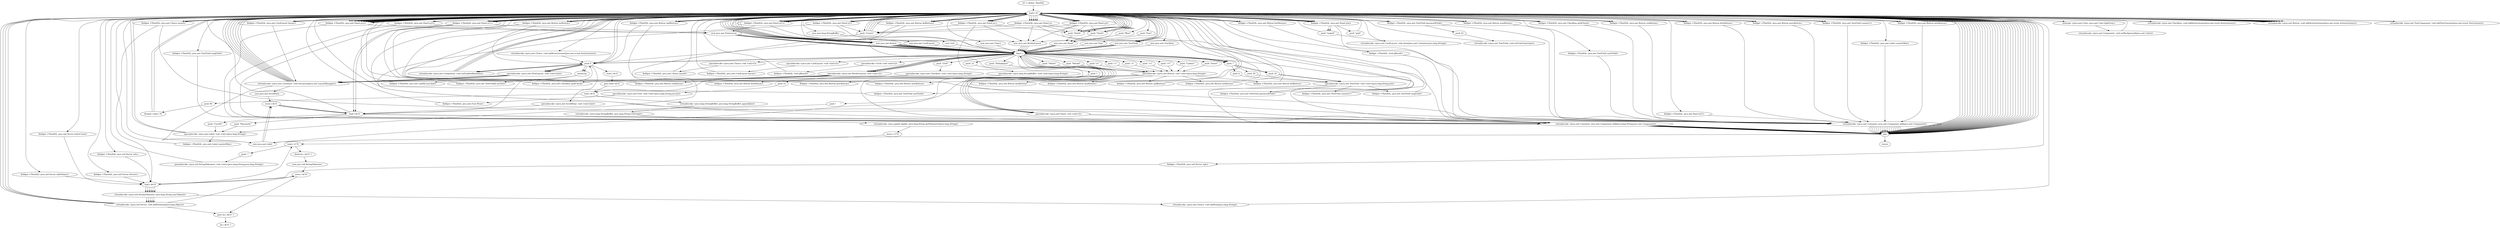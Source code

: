digraph "" {
    "r0 := @this: ThinSQL"
    "load.r r0"
    "r0 := @this: ThinSQL"->"load.r r0";
    "new java.awt.Font"
    "load.r r0"->"new java.awt.Font";
    "dup1.r"
    "new java.awt.Font"->"dup1.r";
    "push \"DialogInput\""
    "dup1.r"->"push \"DialogInput\"";
    "push 1"
    "push \"DialogInput\""->"push 1";
    "push 14"
    "push 1"->"push 14";
    "specialinvoke <java.awt.Font: void <init>(java.lang.String,int,int)>"
    "push 14"->"specialinvoke <java.awt.Font: void <init>(java.lang.String,int,int)>";
    "fieldput <ThinSQL: java.awt.Font fFont>"
    "specialinvoke <java.awt.Font: void <init>(java.lang.String,int,int)>"->"fieldput <ThinSQL: java.awt.Font fFont>";
    "fieldput <ThinSQL: java.awt.Font fFont>"->"load.r r0";
    "push 0"
    "load.r r0"->"push 0";
    "newarray"
    "push 0"->"newarray";
    "fieldput <ThinSQL: java.awt.Label[] myLabel>"
    "newarray"->"fieldput <ThinSQL: java.awt.Label[] myLabel>";
    "fieldput <ThinSQL: java.awt.Label[] myLabel>"->"load.r r0";
    "load.r r0"->"push 0";
    "push 0"->"newarray";
    "fieldput <ThinSQL: java.awt.TextField[] myText>"
    "newarray"->"fieldput <ThinSQL: java.awt.TextField[] myText>";
    "fieldput <ThinSQL: java.awt.TextField[] myText>"->"load.r r0";
    "new java.awt.Choice"
    "load.r r0"->"new java.awt.Choice";
    "new java.awt.Choice"->"dup1.r";
    "specialinvoke <java.awt.Choice: void <init>()>"
    "dup1.r"->"specialinvoke <java.awt.Choice: void <init>()>";
    "fieldput <ThinSQL: java.awt.Choice ausw0>"
    "specialinvoke <java.awt.Choice: void <init>()>"->"fieldput <ThinSQL: java.awt.Choice ausw0>";
    "fieldput <ThinSQL: java.awt.Choice ausw0>"->"load.r r0";
    "fieldget <ThinSQL: java.awt.Choice ausw0>"
    "load.r r0"->"fieldget <ThinSQL: java.awt.Choice ausw0>";
    "fieldget <ThinSQL: java.awt.Choice ausw0>"->"load.r r0";
    "virtualinvoke <java.awt.Choice: void addItemListener(java.awt.event.ItemListener)>"
    "load.r r0"->"virtualinvoke <java.awt.Choice: void addItemListener(java.awt.event.ItemListener)>";
    "virtualinvoke <java.awt.Choice: void addItemListener(java.awt.event.ItemListener)>"->"push 0";
    "store.i $r31"
    "push 0"->"store.i $r31";
    "goto load.i $r31"
    "store.i $r31"->"goto load.i $r31";
    "load.i $r31"
    "goto load.i $r31"->"load.i $r31";
    "push 99"
    "load.i $r31"->"push 99";
    "ifcmplt.i load.r r0"
    "push 99"->"ifcmplt.i load.r r0";
    "ifcmplt.i load.r r0"->"load.r r0";
    "staticget <java.awt.Color: java.awt.Color lightGray>"
    "load.r r0"->"staticget <java.awt.Color: java.awt.Color lightGray>";
    "virtualinvoke <java.awt.Component: void setBackground(java.awt.Color)>"
    "staticget <java.awt.Color: java.awt.Color lightGray>"->"virtualinvoke <java.awt.Component: void setBackground(java.awt.Color)>";
    "virtualinvoke <java.awt.Component: void setBackground(java.awt.Color)>"->"load.r r0";
    "new java.awt.BorderLayout"
    "load.r r0"->"new java.awt.BorderLayout";
    "new java.awt.BorderLayout"->"dup1.r";
    "specialinvoke <java.awt.BorderLayout: void <init>()>"
    "dup1.r"->"specialinvoke <java.awt.BorderLayout: void <init>()>";
    "virtualinvoke <java.awt.Container: void setLayout(java.awt.LayoutManager)>"
    "specialinvoke <java.awt.BorderLayout: void <init>()>"->"virtualinvoke <java.awt.Container: void setLayout(java.awt.LayoutManager)>";
    "virtualinvoke <java.awt.Container: void setLayout(java.awt.LayoutManager)>"->"load.r r0";
    "fieldget <ThinSQL: java.awt.Panel p>"
    "load.r r0"->"fieldget <ThinSQL: java.awt.Panel p>";
    "fieldget <ThinSQL: java.awt.Panel p>"->"new java.awt.BorderLayout";
    "new java.awt.BorderLayout"->"dup1.r";
    "dup1.r"->"specialinvoke <java.awt.BorderLayout: void <init>()>";
    "specialinvoke <java.awt.BorderLayout: void <init>()>"->"virtualinvoke <java.awt.Container: void setLayout(java.awt.LayoutManager)>";
    "virtualinvoke <java.awt.Container: void setLayout(java.awt.LayoutManager)>"->"load.r r0";
    "fieldget <ThinSQL: java.awt.Panel p1>"
    "load.r r0"->"fieldget <ThinSQL: java.awt.Panel p1>";
    "fieldget <ThinSQL: java.awt.Panel p1>"->"new java.awt.BorderLayout";
    "new java.awt.BorderLayout"->"dup1.r";
    "dup1.r"->"specialinvoke <java.awt.BorderLayout: void <init>()>";
    "specialinvoke <java.awt.BorderLayout: void <init>()>"->"virtualinvoke <java.awt.Container: void setLayout(java.awt.LayoutManager)>";
    "virtualinvoke <java.awt.Container: void setLayout(java.awt.LayoutManager)>"->"load.r r0";
    "fieldget <ThinSQL: java.awt.Panel p11>"
    "load.r r0"->"fieldget <ThinSQL: java.awt.Panel p11>";
    "new java.awt.FlowLayout"
    "fieldget <ThinSQL: java.awt.Panel p11>"->"new java.awt.FlowLayout";
    "new java.awt.FlowLayout"->"dup1.r";
    "dup1.r"->"push 0";
    "specialinvoke <java.awt.FlowLayout: void <init>(int)>"
    "push 0"->"specialinvoke <java.awt.FlowLayout: void <init>(int)>";
    "specialinvoke <java.awt.FlowLayout: void <init>(int)>"->"virtualinvoke <java.awt.Container: void setLayout(java.awt.LayoutManager)>";
    "new java.awt.Label"
    "virtualinvoke <java.awt.Container: void setLayout(java.awt.LayoutManager)>"->"new java.awt.Label";
    "store.r $r31"
    "new java.awt.Label"->"store.r $r31";
    "load.r $r31"
    "store.r $r31"->"load.r $r31";
    "push \"UserID:\""
    "load.r $r31"->"push \"UserID:\"";
    "specialinvoke <java.awt.Label: void <init>(java.lang.String)>"
    "push \"UserID:\""->"specialinvoke <java.awt.Label: void <init>(java.lang.String)>";
    "specialinvoke <java.awt.Label: void <init>(java.lang.String)>"->"load.r r0";
    "load.r r0"->"fieldget <ThinSQL: java.awt.Panel p11>";
    "fieldget <ThinSQL: java.awt.Panel p11>"->"load.r $r31";
    "virtualinvoke <java.awt.Container: java.awt.Component add(java.awt.Component)>"
    "load.r $r31"->"virtualinvoke <java.awt.Container: java.awt.Component add(java.awt.Component)>";
    "pop"
    "virtualinvoke <java.awt.Container: java.awt.Component add(java.awt.Component)>"->"pop";
    "pop"->"load.r r0";
    "new java.awt.TextField"
    "load.r r0"->"new java.awt.TextField";
    "new java.awt.TextField"->"dup1.r";
    "push \"\""
    "dup1.r"->"push \"\"";
    "push 10"
    "push \"\""->"push 10";
    "specialinvoke <java.awt.TextField: void <init>(java.lang.String,int)>"
    "push 10"->"specialinvoke <java.awt.TextField: void <init>(java.lang.String,int)>";
    "fieldput <ThinSQL: java.awt.TextField userField>"
    "specialinvoke <java.awt.TextField: void <init>(java.lang.String,int)>"->"fieldput <ThinSQL: java.awt.TextField userField>";
    "fieldput <ThinSQL: java.awt.TextField userField>"->"load.r r0";
    "load.r r0"->"fieldget <ThinSQL: java.awt.Panel p11>";
    "fieldget <ThinSQL: java.awt.Panel p11>"->"load.r r0";
    "fieldget <ThinSQL: java.awt.TextField userField>"
    "load.r r0"->"fieldget <ThinSQL: java.awt.TextField userField>";
    "fieldget <ThinSQL: java.awt.TextField userField>"->"virtualinvoke <java.awt.Container: java.awt.Component add(java.awt.Component)>";
    "virtualinvoke <java.awt.Container: java.awt.Component add(java.awt.Component)>"->"pop";
    "pop"->"new java.awt.Label";
    "new java.awt.Label"->"store.r $r31";
    "store.r $r31"->"load.r $r31";
    "push \"Password:\""
    "load.r $r31"->"push \"Password:\"";
    "push \"Password:\""->"specialinvoke <java.awt.Label: void <init>(java.lang.String)>";
    "specialinvoke <java.awt.Label: void <init>(java.lang.String)>"->"load.r r0";
    "load.r r0"->"fieldget <ThinSQL: java.awt.Panel p11>";
    "fieldget <ThinSQL: java.awt.Panel p11>"->"load.r $r31";
    "load.r $r31"->"virtualinvoke <java.awt.Container: java.awt.Component add(java.awt.Component)>";
    "virtualinvoke <java.awt.Container: java.awt.Component add(java.awt.Component)>"->"pop";
    "pop"->"load.r r0";
    "load.r r0"->"new java.awt.TextField";
    "new java.awt.TextField"->"dup1.r";
    "dup1.r"->"push \"\"";
    "push \"\""->"push 10";
    "push 10"->"specialinvoke <java.awt.TextField: void <init>(java.lang.String,int)>";
    "fieldput <ThinSQL: java.awt.TextField passwordField>"
    "specialinvoke <java.awt.TextField: void <init>(java.lang.String,int)>"->"fieldput <ThinSQL: java.awt.TextField passwordField>";
    "fieldput <ThinSQL: java.awt.TextField passwordField>"->"load.r r0";
    "fieldget <ThinSQL: java.awt.TextField passwordField>"
    "load.r r0"->"fieldget <ThinSQL: java.awt.TextField passwordField>";
    "push 42"
    "fieldget <ThinSQL: java.awt.TextField passwordField>"->"push 42";
    "virtualinvoke <java.awt.TextField: void setEchoChar(char)>"
    "push 42"->"virtualinvoke <java.awt.TextField: void setEchoChar(char)>";
    "virtualinvoke <java.awt.TextField: void setEchoChar(char)>"->"load.r r0";
    "load.r r0"->"fieldget <ThinSQL: java.awt.Panel p11>";
    "fieldget <ThinSQL: java.awt.Panel p11>"->"load.r r0";
    "load.r r0"->"fieldget <ThinSQL: java.awt.TextField passwordField>";
    "fieldget <ThinSQL: java.awt.TextField passwordField>"->"virtualinvoke <java.awt.Container: java.awt.Component add(java.awt.Component)>";
    "virtualinvoke <java.awt.Container: java.awt.Component add(java.awt.Component)>"->"pop";
    "pop"->"load.r r0";
    "load.r r0"->"fieldget <ThinSQL: java.awt.Panel p1>";
    "push \"North\""
    "fieldget <ThinSQL: java.awt.Panel p1>"->"push \"North\"";
    "push \"North\""->"load.r r0";
    "load.r r0"->"fieldget <ThinSQL: java.awt.Panel p11>";
    "virtualinvoke <java.awt.Container: java.awt.Component add(java.lang.String,java.awt.Component)>"
    "fieldget <ThinSQL: java.awt.Panel p11>"->"virtualinvoke <java.awt.Container: java.awt.Component add(java.lang.String,java.awt.Component)>";
    "virtualinvoke <java.awt.Container: java.awt.Component add(java.lang.String,java.awt.Component)>"->"pop";
    "pop"->"load.r r0";
    "fieldget <ThinSQL: java.awt.Panel p12>"
    "load.r r0"->"fieldget <ThinSQL: java.awt.Panel p12>";
    "fieldget <ThinSQL: java.awt.Panel p12>"->"new java.awt.FlowLayout";
    "new java.awt.FlowLayout"->"dup1.r";
    "dup1.r"->"push 0";
    "push 0"->"specialinvoke <java.awt.FlowLayout: void <init>(int)>";
    "specialinvoke <java.awt.FlowLayout: void <init>(int)>"->"virtualinvoke <java.awt.Container: void setLayout(java.awt.LayoutManager)>";
    "virtualinvoke <java.awt.Container: void setLayout(java.awt.LayoutManager)>"->"load.r r0";
    "new java.awt.Checkbox"
    "load.r r0"->"new java.awt.Checkbox";
    "new java.awt.Checkbox"->"dup1.r";
    "push \"Grid\""
    "dup1.r"->"push \"Grid\"";
    "specialinvoke <java.awt.Checkbox: void <init>(java.lang.String)>"
    "push \"Grid\""->"specialinvoke <java.awt.Checkbox: void <init>(java.lang.String)>";
    "fieldput <ThinSQL: java.awt.Checkbox gridCheck>"
    "specialinvoke <java.awt.Checkbox: void <init>(java.lang.String)>"->"fieldput <ThinSQL: java.awt.Checkbox gridCheck>";
    "fieldput <ThinSQL: java.awt.Checkbox gridCheck>"->"load.r r0";
    "load.r r0"->"fieldget <ThinSQL: java.awt.Panel p12>";
    "fieldget <ThinSQL: java.awt.Panel p12>"->"load.r r0";
    "fieldget <ThinSQL: java.awt.Checkbox gridCheck>"
    "load.r r0"->"fieldget <ThinSQL: java.awt.Checkbox gridCheck>";
    "fieldget <ThinSQL: java.awt.Checkbox gridCheck>"->"virtualinvoke <java.awt.Container: java.awt.Component add(java.awt.Component)>";
    "virtualinvoke <java.awt.Container: java.awt.Component add(java.awt.Component)>"->"pop";
    "pop"->"load.r r0";
    "load.r r0"->"fieldget <ThinSQL: java.awt.Checkbox gridCheck>";
    "fieldget <ThinSQL: java.awt.Checkbox gridCheck>"->"load.r r0";
    "virtualinvoke <java.awt.Checkbox: void addItemListener(java.awt.event.ItemListener)>"
    "load.r r0"->"virtualinvoke <java.awt.Checkbox: void addItemListener(java.awt.event.ItemListener)>";
    "virtualinvoke <java.awt.Checkbox: void addItemListener(java.awt.event.ItemListener)>"->"load.r r0";
    "load.r r0"->"fieldget <ThinSQL: java.awt.Panel p12>";
    "fieldget <ThinSQL: java.awt.Panel p12>"->"load.r r0";
    "load.r r0"->"fieldget <ThinSQL: java.awt.Choice ausw0>";
    "fieldget <ThinSQL: java.awt.Choice ausw0>"->"virtualinvoke <java.awt.Container: java.awt.Component add(java.awt.Component)>";
    "virtualinvoke <java.awt.Container: java.awt.Component add(java.awt.Component)>"->"pop";
    "pop"->"load.r r0";
    "new java.awt.Button"
    "load.r r0"->"new java.awt.Button";
    "new java.awt.Button"->"dup1.r";
    "push \"Reload\""
    "dup1.r"->"push \"Reload\"";
    "specialinvoke <java.awt.Button: void <init>(java.lang.String)>"
    "push \"Reload\""->"specialinvoke <java.awt.Button: void <init>(java.lang.String)>";
    "fieldput <ThinSQL: java.awt.Button runButton>"
    "specialinvoke <java.awt.Button: void <init>(java.lang.String)>"->"fieldput <ThinSQL: java.awt.Button runButton>";
    "fieldput <ThinSQL: java.awt.Button runButton>"->"load.r r0";
    "fieldget <ThinSQL: java.awt.Button runButton>"
    "load.r r0"->"fieldget <ThinSQL: java.awt.Button runButton>";
    "fieldget <ThinSQL: java.awt.Button runButton>"->"load.r r0";
    "virtualinvoke <java.awt.Button: void addActionListener(java.awt.event.ActionListener)>"
    "load.r r0"->"virtualinvoke <java.awt.Button: void addActionListener(java.awt.event.ActionListener)>";
    "virtualinvoke <java.awt.Button: void addActionListener(java.awt.event.ActionListener)>"->"load.r r0";
    "load.r r0"->"fieldget <ThinSQL: java.awt.Panel p12>";
    "fieldget <ThinSQL: java.awt.Panel p12>"->"load.r r0";
    "load.r r0"->"fieldget <ThinSQL: java.awt.Button runButton>";
    "fieldget <ThinSQL: java.awt.Button runButton>"->"virtualinvoke <java.awt.Container: java.awt.Component add(java.awt.Component)>";
    "virtualinvoke <java.awt.Container: java.awt.Component add(java.awt.Component)>"->"pop";
    "pop"->"load.r r0";
    "load.r r0"->"fieldget <ThinSQL: java.awt.Panel p1>";
    "push \"Center\""
    "fieldget <ThinSQL: java.awt.Panel p1>"->"push \"Center\"";
    "push \"Center\""->"load.r r0";
    "load.r r0"->"fieldget <ThinSQL: java.awt.Panel p12>";
    "fieldget <ThinSQL: java.awt.Panel p12>"->"virtualinvoke <java.awt.Container: java.awt.Component add(java.lang.String,java.awt.Component)>";
    "virtualinvoke <java.awt.Container: java.awt.Component add(java.lang.String,java.awt.Component)>"->"pop";
    "pop"->"load.r r0";
    "fieldget <ThinSQL: java.awt.Panel p2>"
    "load.r r0"->"fieldget <ThinSQL: java.awt.Panel p2>";
    "fieldget <ThinSQL: java.awt.Panel p2>"->"new java.awt.BorderLayout";
    "new java.awt.BorderLayout"->"dup1.r";
    "dup1.r"->"specialinvoke <java.awt.BorderLayout: void <init>()>";
    "specialinvoke <java.awt.BorderLayout: void <init>()>"->"virtualinvoke <java.awt.Container: void setLayout(java.awt.LayoutManager)>";
    "new java.awt.ScrollPane"
    "virtualinvoke <java.awt.Container: void setLayout(java.awt.LayoutManager)>"->"new java.awt.ScrollPane";
    "new java.awt.ScrollPane"->"store.r $r31";
    "store.r $r31"->"load.r $r31";
    "load.r $r31"->"push 0";
    "specialinvoke <java.awt.ScrollPane: void <init>(int)>"
    "push 0"->"specialinvoke <java.awt.ScrollPane: void <init>(int)>";
    "specialinvoke <java.awt.ScrollPane: void <init>(int)>"->"load.r $r31";
    "load.r $r31"->"load.r r0";
    "fieldget <ThinSQL: java.awt.Panel p21>"
    "load.r r0"->"fieldget <ThinSQL: java.awt.Panel p21>";
    "fieldget <ThinSQL: java.awt.Panel p21>"->"virtualinvoke <java.awt.Container: java.awt.Component add(java.awt.Component)>";
    "virtualinvoke <java.awt.Container: java.awt.Component add(java.awt.Component)>"->"pop";
    "pop"->"load.r r0";
    "fieldget <ThinSQL: java.awt.Panel p22>"
    "load.r r0"->"fieldget <ThinSQL: java.awt.Panel p22>";
    "fieldget <ThinSQL: java.awt.Panel p22>"->"new java.awt.FlowLayout";
    "new java.awt.FlowLayout"->"dup1.r";
    "dup1.r"->"push 0";
    "push 0"->"specialinvoke <java.awt.FlowLayout: void <init>(int)>";
    "specialinvoke <java.awt.FlowLayout: void <init>(int)>"->"virtualinvoke <java.awt.Container: void setLayout(java.awt.LayoutManager)>";
    "virtualinvoke <java.awt.Container: void setLayout(java.awt.LayoutManager)>"->"load.r r0";
    "load.r r0"->"new java.awt.Button";
    "new java.awt.Button"->"dup1.r";
    "push \"|<\""
    "dup1.r"->"push \"|<\"";
    "push \"|<\""->"specialinvoke <java.awt.Button: void <init>(java.lang.String)>";
    "fieldput <ThinSQL: java.awt.Button firstButton>"
    "specialinvoke <java.awt.Button: void <init>(java.lang.String)>"->"fieldput <ThinSQL: java.awt.Button firstButton>";
    "fieldput <ThinSQL: java.awt.Button firstButton>"->"load.r r0";
    "fieldget <ThinSQL: java.awt.Button firstButton>"
    "load.r r0"->"fieldget <ThinSQL: java.awt.Button firstButton>";
    "fieldget <ThinSQL: java.awt.Button firstButton>"->"load.r r0";
    "load.r r0"->"virtualinvoke <java.awt.Button: void addActionListener(java.awt.event.ActionListener)>";
    "virtualinvoke <java.awt.Button: void addActionListener(java.awt.event.ActionListener)>"->"load.r r0";
    "load.r r0"->"fieldget <ThinSQL: java.awt.Panel p22>";
    "fieldget <ThinSQL: java.awt.Panel p22>"->"load.r r0";
    "load.r r0"->"fieldget <ThinSQL: java.awt.Button firstButton>";
    "fieldget <ThinSQL: java.awt.Button firstButton>"->"virtualinvoke <java.awt.Container: java.awt.Component add(java.awt.Component)>";
    "virtualinvoke <java.awt.Container: java.awt.Component add(java.awt.Component)>"->"pop";
    "pop"->"load.r r0";
    "load.r r0"->"new java.awt.Button";
    "new java.awt.Button"->"dup1.r";
    "push \"<\""
    "dup1.r"->"push \"<\"";
    "push \"<\""->"specialinvoke <java.awt.Button: void <init>(java.lang.String)>";
    "fieldput <ThinSQL: java.awt.Button prevButton>"
    "specialinvoke <java.awt.Button: void <init>(java.lang.String)>"->"fieldput <ThinSQL: java.awt.Button prevButton>";
    "fieldput <ThinSQL: java.awt.Button prevButton>"->"load.r r0";
    "fieldget <ThinSQL: java.awt.Button prevButton>"
    "load.r r0"->"fieldget <ThinSQL: java.awt.Button prevButton>";
    "fieldget <ThinSQL: java.awt.Button prevButton>"->"load.r r0";
    "load.r r0"->"virtualinvoke <java.awt.Button: void addActionListener(java.awt.event.ActionListener)>";
    "virtualinvoke <java.awt.Button: void addActionListener(java.awt.event.ActionListener)>"->"load.r r0";
    "load.r r0"->"fieldget <ThinSQL: java.awt.Panel p22>";
    "fieldget <ThinSQL: java.awt.Panel p22>"->"load.r r0";
    "load.r r0"->"fieldget <ThinSQL: java.awt.Button prevButton>";
    "fieldget <ThinSQL: java.awt.Button prevButton>"->"virtualinvoke <java.awt.Container: java.awt.Component add(java.awt.Component)>";
    "virtualinvoke <java.awt.Container: java.awt.Component add(java.awt.Component)>"->"pop";
    "pop"->"load.r r0";
    "load.r r0"->"new java.awt.TextField";
    "new java.awt.TextField"->"dup1.r";
    "dup1.r"->"push \"\"";
    "push 4"
    "push \"\""->"push 4";
    "push 4"->"specialinvoke <java.awt.TextField: void <init>(java.lang.String,int)>";
    "fieldput <ThinSQL: java.awt.TextField counter1>"
    "specialinvoke <java.awt.TextField: void <init>(java.lang.String,int)>"->"fieldput <ThinSQL: java.awt.TextField counter1>";
    "fieldput <ThinSQL: java.awt.TextField counter1>"->"load.r r0";
    "fieldget <ThinSQL: java.awt.TextField counter1>"
    "load.r r0"->"fieldget <ThinSQL: java.awt.TextField counter1>";
    "fieldget <ThinSQL: java.awt.TextField counter1>"->"load.r r0";
    "virtualinvoke <java.awt.TextComponent: void addTextListener(java.awt.event.TextListener)>"
    "load.r r0"->"virtualinvoke <java.awt.TextComponent: void addTextListener(java.awt.event.TextListener)>";
    "virtualinvoke <java.awt.TextComponent: void addTextListener(java.awt.event.TextListener)>"->"load.r r0";
    "load.r r0"->"fieldget <ThinSQL: java.awt.Panel p22>";
    "fieldget <ThinSQL: java.awt.Panel p22>"->"load.r r0";
    "load.r r0"->"fieldget <ThinSQL: java.awt.TextField counter1>";
    "fieldget <ThinSQL: java.awt.TextField counter1>"->"virtualinvoke <java.awt.Container: java.awt.Component add(java.awt.Component)>";
    "virtualinvoke <java.awt.Container: java.awt.Component add(java.awt.Component)>"->"pop";
    "pop"->"load.r r0";
    "load.r r0"->"new java.awt.Label";
    "new java.awt.Label"->"dup1.r";
    "push \"       \""
    "dup1.r"->"push \"       \"";
    "push \"       \""->"specialinvoke <java.awt.Label: void <init>(java.lang.String)>";
    "fieldput <ThinSQL: java.awt.Label counterMax>"
    "specialinvoke <java.awt.Label: void <init>(java.lang.String)>"->"fieldput <ThinSQL: java.awt.Label counterMax>";
    "fieldput <ThinSQL: java.awt.Label counterMax>"->"load.r r0";
    "load.r r0"->"fieldget <ThinSQL: java.awt.Panel p22>";
    "fieldget <ThinSQL: java.awt.Panel p22>"->"load.r r0";
    "fieldget <ThinSQL: java.awt.Label counterMax>"
    "load.r r0"->"fieldget <ThinSQL: java.awt.Label counterMax>";
    "fieldget <ThinSQL: java.awt.Label counterMax>"->"virtualinvoke <java.awt.Container: java.awt.Component add(java.awt.Component)>";
    "virtualinvoke <java.awt.Container: java.awt.Component add(java.awt.Component)>"->"pop";
    "pop"->"load.r r0";
    "load.r r0"->"new java.awt.Button";
    "new java.awt.Button"->"dup1.r";
    "push \">\""
    "dup1.r"->"push \">\"";
    "push \">\""->"specialinvoke <java.awt.Button: void <init>(java.lang.String)>";
    "fieldput <ThinSQL: java.awt.Button nextButton>"
    "specialinvoke <java.awt.Button: void <init>(java.lang.String)>"->"fieldput <ThinSQL: java.awt.Button nextButton>";
    "fieldput <ThinSQL: java.awt.Button nextButton>"->"load.r r0";
    "fieldget <ThinSQL: java.awt.Button nextButton>"
    "load.r r0"->"fieldget <ThinSQL: java.awt.Button nextButton>";
    "fieldget <ThinSQL: java.awt.Button nextButton>"->"load.r r0";
    "load.r r0"->"virtualinvoke <java.awt.Button: void addActionListener(java.awt.event.ActionListener)>";
    "virtualinvoke <java.awt.Button: void addActionListener(java.awt.event.ActionListener)>"->"load.r r0";
    "load.r r0"->"fieldget <ThinSQL: java.awt.Panel p22>";
    "fieldget <ThinSQL: java.awt.Panel p22>"->"load.r r0";
    "load.r r0"->"fieldget <ThinSQL: java.awt.Button nextButton>";
    "fieldget <ThinSQL: java.awt.Button nextButton>"->"virtualinvoke <java.awt.Container: java.awt.Component add(java.awt.Component)>";
    "virtualinvoke <java.awt.Container: java.awt.Component add(java.awt.Component)>"->"pop";
    "pop"->"load.r r0";
    "load.r r0"->"new java.awt.Button";
    "new java.awt.Button"->"dup1.r";
    "push \">|\""
    "dup1.r"->"push \">|\"";
    "push \">|\""->"specialinvoke <java.awt.Button: void <init>(java.lang.String)>";
    "fieldput <ThinSQL: java.awt.Button lastButton>"
    "specialinvoke <java.awt.Button: void <init>(java.lang.String)>"->"fieldput <ThinSQL: java.awt.Button lastButton>";
    "fieldput <ThinSQL: java.awt.Button lastButton>"->"load.r r0";
    "fieldget <ThinSQL: java.awt.Button lastButton>"
    "load.r r0"->"fieldget <ThinSQL: java.awt.Button lastButton>";
    "fieldget <ThinSQL: java.awt.Button lastButton>"->"load.r r0";
    "load.r r0"->"virtualinvoke <java.awt.Button: void addActionListener(java.awt.event.ActionListener)>";
    "virtualinvoke <java.awt.Button: void addActionListener(java.awt.event.ActionListener)>"->"load.r r0";
    "load.r r0"->"fieldget <ThinSQL: java.awt.Panel p22>";
    "fieldget <ThinSQL: java.awt.Panel p22>"->"load.r r0";
    "load.r r0"->"fieldget <ThinSQL: java.awt.Button lastButton>";
    "fieldget <ThinSQL: java.awt.Button lastButton>"->"virtualinvoke <java.awt.Container: java.awt.Component add(java.awt.Component)>";
    "virtualinvoke <java.awt.Container: java.awt.Component add(java.awt.Component)>"->"pop";
    "pop"->"load.r r0";
    "load.r r0"->"new java.awt.Button";
    "new java.awt.Button"->"dup1.r";
    "push \">*\""
    "dup1.r"->"push \">*\"";
    "push \">*\""->"specialinvoke <java.awt.Button: void <init>(java.lang.String)>";
    "fieldput <ThinSQL: java.awt.Button newButton>"
    "specialinvoke <java.awt.Button: void <init>(java.lang.String)>"->"fieldput <ThinSQL: java.awt.Button newButton>";
    "fieldput <ThinSQL: java.awt.Button newButton>"->"load.r r0";
    "fieldget <ThinSQL: java.awt.Button newButton>"
    "load.r r0"->"fieldget <ThinSQL: java.awt.Button newButton>";
    "fieldget <ThinSQL: java.awt.Button newButton>"->"load.r r0";
    "load.r r0"->"virtualinvoke <java.awt.Button: void addActionListener(java.awt.event.ActionListener)>";
    "virtualinvoke <java.awt.Button: void addActionListener(java.awt.event.ActionListener)>"->"load.r r0";
    "load.r r0"->"fieldget <ThinSQL: java.awt.Panel p22>";
    "fieldget <ThinSQL: java.awt.Panel p22>"->"load.r r0";
    "load.r r0"->"fieldget <ThinSQL: java.awt.Button newButton>";
    "fieldget <ThinSQL: java.awt.Button newButton>"->"virtualinvoke <java.awt.Container: java.awt.Component add(java.awt.Component)>";
    "virtualinvoke <java.awt.Container: java.awt.Component add(java.awt.Component)>"->"pop";
    "pop"->"load.r r0";
    "load.r r0"->"new java.awt.Button";
    "new java.awt.Button"->"dup1.r";
    "push \"Update\""
    "dup1.r"->"push \"Update\"";
    "push \"Update\""->"specialinvoke <java.awt.Button: void <init>(java.lang.String)>";
    "fieldput <ThinSQL: java.awt.Button updButton>"
    "specialinvoke <java.awt.Button: void <init>(java.lang.String)>"->"fieldput <ThinSQL: java.awt.Button updButton>";
    "fieldput <ThinSQL: java.awt.Button updButton>"->"load.r r0";
    "fieldget <ThinSQL: java.awt.Button updButton>"
    "load.r r0"->"fieldget <ThinSQL: java.awt.Button updButton>";
    "fieldget <ThinSQL: java.awt.Button updButton>"->"load.r r0";
    "load.r r0"->"virtualinvoke <java.awt.Button: void addActionListener(java.awt.event.ActionListener)>";
    "virtualinvoke <java.awt.Button: void addActionListener(java.awt.event.ActionListener)>"->"load.r r0";
    "load.r r0"->"fieldget <ThinSQL: java.awt.Panel p22>";
    "fieldget <ThinSQL: java.awt.Panel p22>"->"load.r r0";
    "load.r r0"->"fieldget <ThinSQL: java.awt.Button updButton>";
    "fieldget <ThinSQL: java.awt.Button updButton>"->"virtualinvoke <java.awt.Container: java.awt.Component add(java.awt.Component)>";
    "virtualinvoke <java.awt.Container: java.awt.Component add(java.awt.Component)>"->"pop";
    "pop"->"load.r r0";
    "load.r r0"->"fieldget <ThinSQL: java.awt.Button updButton>";
    "fieldget <ThinSQL: java.awt.Button updButton>"->"push 0";
    "virtualinvoke <java.awt.Component: void setEnabled(boolean)>"
    "push 0"->"virtualinvoke <java.awt.Component: void setEnabled(boolean)>";
    "virtualinvoke <java.awt.Component: void setEnabled(boolean)>"->"load.r r0";
    "load.r r0"->"new java.awt.Button";
    "new java.awt.Button"->"dup1.r";
    "push \"Insert\""
    "dup1.r"->"push \"Insert\"";
    "push \"Insert\""->"specialinvoke <java.awt.Button: void <init>(java.lang.String)>";
    "fieldput <ThinSQL: java.awt.Button insButton>"
    "specialinvoke <java.awt.Button: void <init>(java.lang.String)>"->"fieldput <ThinSQL: java.awt.Button insButton>";
    "fieldput <ThinSQL: java.awt.Button insButton>"->"load.r r0";
    "fieldget <ThinSQL: java.awt.Button insButton>"
    "load.r r0"->"fieldget <ThinSQL: java.awt.Button insButton>";
    "fieldget <ThinSQL: java.awt.Button insButton>"->"load.r r0";
    "load.r r0"->"virtualinvoke <java.awt.Button: void addActionListener(java.awt.event.ActionListener)>";
    "virtualinvoke <java.awt.Button: void addActionListener(java.awt.event.ActionListener)>"->"load.r r0";
    "load.r r0"->"fieldget <ThinSQL: java.awt.Panel p22>";
    "fieldget <ThinSQL: java.awt.Panel p22>"->"load.r r0";
    "load.r r0"->"fieldget <ThinSQL: java.awt.Button insButton>";
    "fieldget <ThinSQL: java.awt.Button insButton>"->"virtualinvoke <java.awt.Container: java.awt.Component add(java.awt.Component)>";
    "virtualinvoke <java.awt.Container: java.awt.Component add(java.awt.Component)>"->"pop";
    "pop"->"load.r r0";
    "load.r r0"->"fieldget <ThinSQL: java.awt.Button insButton>";
    "fieldget <ThinSQL: java.awt.Button insButton>"->"push 0";
    "push 0"->"virtualinvoke <java.awt.Component: void setEnabled(boolean)>";
    "virtualinvoke <java.awt.Component: void setEnabled(boolean)>"->"load.r r0";
    "load.r r0"->"new java.awt.Button";
    "new java.awt.Button"->"dup1.r";
    "push \"Delete\""
    "dup1.r"->"push \"Delete\"";
    "push \"Delete\""->"specialinvoke <java.awt.Button: void <init>(java.lang.String)>";
    "fieldput <ThinSQL: java.awt.Button delButton>"
    "specialinvoke <java.awt.Button: void <init>(java.lang.String)>"->"fieldput <ThinSQL: java.awt.Button delButton>";
    "fieldput <ThinSQL: java.awt.Button delButton>"->"load.r r0";
    "fieldget <ThinSQL: java.awt.Button delButton>"
    "load.r r0"->"fieldget <ThinSQL: java.awt.Button delButton>";
    "fieldget <ThinSQL: java.awt.Button delButton>"->"load.r r0";
    "load.r r0"->"virtualinvoke <java.awt.Button: void addActionListener(java.awt.event.ActionListener)>";
    "virtualinvoke <java.awt.Button: void addActionListener(java.awt.event.ActionListener)>"->"load.r r0";
    "load.r r0"->"fieldget <ThinSQL: java.awt.Panel p22>";
    "fieldget <ThinSQL: java.awt.Panel p22>"->"load.r r0";
    "load.r r0"->"fieldget <ThinSQL: java.awt.Button delButton>";
    "fieldget <ThinSQL: java.awt.Button delButton>"->"virtualinvoke <java.awt.Container: java.awt.Component add(java.awt.Component)>";
    "virtualinvoke <java.awt.Container: java.awt.Component add(java.awt.Component)>"->"pop";
    "pop"->"load.r r0";
    "load.r r0"->"fieldget <ThinSQL: java.awt.Button delButton>";
    "fieldget <ThinSQL: java.awt.Button delButton>"->"push 0";
    "push 0"->"virtualinvoke <java.awt.Component: void setEnabled(boolean)>";
    "virtualinvoke <java.awt.Component: void setEnabled(boolean)>"->"load.r r0";
    "fieldget <ThinSQL: java.awt.Panel p23>"
    "load.r r0"->"fieldget <ThinSQL: java.awt.Panel p23>";
    "fieldget <ThinSQL: java.awt.Panel p23>"->"new java.awt.FlowLayout";
    "new java.awt.FlowLayout"->"dup1.r";
    "dup1.r"->"push 0";
    "push 0"->"specialinvoke <java.awt.FlowLayout: void <init>(int)>";
    "specialinvoke <java.awt.FlowLayout: void <init>(int)>"->"virtualinvoke <java.awt.Container: void setLayout(java.awt.LayoutManager)>";
    "virtualinvoke <java.awt.Container: void setLayout(java.awt.LayoutManager)>"->"load.r r0";
    "load.r r0"->"fieldget <ThinSQL: java.awt.Panel p2>";
    "fieldget <ThinSQL: java.awt.Panel p2>"->"push \"North\"";
    "push \"North\""->"load.r r0";
    "load.r r0"->"fieldget <ThinSQL: java.awt.Panel p23>";
    "fieldget <ThinSQL: java.awt.Panel p23>"->"virtualinvoke <java.awt.Container: java.awt.Component add(java.lang.String,java.awt.Component)>";
    "virtualinvoke <java.awt.Container: java.awt.Component add(java.lang.String,java.awt.Component)>"->"pop";
    "pop"->"load.r r0";
    "load.r r0"->"fieldget <ThinSQL: java.awt.Panel p2>";
    "fieldget <ThinSQL: java.awt.Panel p2>"->"push \"Center\"";
    "push \"Center\""->"load.r $r31";
    "load.r $r31"->"virtualinvoke <java.awt.Container: java.awt.Component add(java.lang.String,java.awt.Component)>";
    "virtualinvoke <java.awt.Container: java.awt.Component add(java.lang.String,java.awt.Component)>"->"pop";
    "pop"->"load.r r0";
    "load.r r0"->"fieldget <ThinSQL: java.awt.Panel p2>";
    "push \"South\""
    "fieldget <ThinSQL: java.awt.Panel p2>"->"push \"South\"";
    "push \"South\""->"load.r r0";
    "load.r r0"->"fieldget <ThinSQL: java.awt.Panel p22>";
    "fieldget <ThinSQL: java.awt.Panel p22>"->"virtualinvoke <java.awt.Container: java.awt.Component add(java.lang.String,java.awt.Component)>";
    "virtualinvoke <java.awt.Container: java.awt.Component add(java.lang.String,java.awt.Component)>"->"pop";
    "pop"->"load.r r0";
    "new java.awt.CardLayout"
    "load.r r0"->"new java.awt.CardLayout";
    "new java.awt.CardLayout"->"dup1.r";
    "specialinvoke <java.awt.CardLayout: void <init>()>"
    "dup1.r"->"specialinvoke <java.awt.CardLayout: void <init>()>";
    "fieldput <ThinSQL: java.awt.CardLayout layout>"
    "specialinvoke <java.awt.CardLayout: void <init>()>"->"fieldput <ThinSQL: java.awt.CardLayout layout>";
    "fieldput <ThinSQL: java.awt.CardLayout layout>"->"load.r r0";
    "fieldget <ThinSQL: java.awt.Panel p2a>"
    "load.r r0"->"fieldget <ThinSQL: java.awt.Panel p2a>";
    "fieldget <ThinSQL: java.awt.Panel p2a>"->"load.r r0";
    "fieldget <ThinSQL: java.awt.CardLayout layout>"
    "load.r r0"->"fieldget <ThinSQL: java.awt.CardLayout layout>";
    "fieldget <ThinSQL: java.awt.CardLayout layout>"->"virtualinvoke <java.awt.Container: void setLayout(java.awt.LayoutManager)>";
    "virtualinvoke <java.awt.Container: void setLayout(java.awt.LayoutManager)>"->"load.r r0";
    "load.r r0"->"fieldget <ThinSQL: java.awt.Panel p2a>";
    "push \"nogrid\""
    "fieldget <ThinSQL: java.awt.Panel p2a>"->"push \"nogrid\"";
    "push \"nogrid\""->"load.r r0";
    "load.r r0"->"fieldget <ThinSQL: java.awt.Panel p2>";
    "fieldget <ThinSQL: java.awt.Panel p2>"->"virtualinvoke <java.awt.Container: java.awt.Component add(java.lang.String,java.awt.Component)>";
    "virtualinvoke <java.awt.Container: java.awt.Component add(java.lang.String,java.awt.Component)>"->"pop";
    "pop"->"load.r r0";
    "new Grid"
    "load.r r0"->"new Grid";
    "new Grid"->"dup1.r";
    "specialinvoke <Grid: void <init>()>"
    "dup1.r"->"specialinvoke <Grid: void <init>()>";
    "fieldput <ThinSQL: Grid gResult>"
    "specialinvoke <Grid: void <init>()>"->"fieldput <ThinSQL: Grid gResult>";
    "fieldput <ThinSQL: Grid gResult>"->"load.r r0";
    "load.r r0"->"fieldget <ThinSQL: java.awt.Panel p2a>";
    "push \"grid\""
    "fieldget <ThinSQL: java.awt.Panel p2a>"->"push \"grid\"";
    "push \"grid\""->"load.r r0";
    "fieldget <ThinSQL: Grid gResult>"
    "load.r r0"->"fieldget <ThinSQL: Grid gResult>";
    "fieldget <ThinSQL: Grid gResult>"->"virtualinvoke <java.awt.Container: java.awt.Component add(java.lang.String,java.awt.Component)>";
    "virtualinvoke <java.awt.Container: java.awt.Component add(java.lang.String,java.awt.Component)>"->"pop";
    "pop"->"load.r r0";
    "load.r r0"->"fieldget <ThinSQL: java.awt.CardLayout layout>";
    "fieldget <ThinSQL: java.awt.CardLayout layout>"->"load.r r0";
    "load.r r0"->"fieldget <ThinSQL: java.awt.Panel p2a>";
    "fieldget <ThinSQL: java.awt.Panel p2a>"->"push \"nogrid\"";
    "virtualinvoke <java.awt.CardLayout: void show(java.awt.Container,java.lang.String)>"
    "push \"nogrid\""->"virtualinvoke <java.awt.CardLayout: void show(java.awt.Container,java.lang.String)>";
    "virtualinvoke <java.awt.CardLayout: void show(java.awt.Container,java.lang.String)>"->"load.r r0";
    "fieldget <ThinSQL: java.awt.Panel p3>"
    "load.r r0"->"fieldget <ThinSQL: java.awt.Panel p3>";
    "fieldget <ThinSQL: java.awt.Panel p3>"->"new java.awt.BorderLayout";
    "new java.awt.BorderLayout"->"dup1.r";
    "dup1.r"->"specialinvoke <java.awt.BorderLayout: void <init>()>";
    "specialinvoke <java.awt.BorderLayout: void <init>()>"->"virtualinvoke <java.awt.Container: void setLayout(java.awt.LayoutManager)>";
    "virtualinvoke <java.awt.Container: void setLayout(java.awt.LayoutManager)>"->"load.r r0";
    "load.r r0"->"new java.awt.TextField";
    "new java.awt.TextField"->"dup1.r";
    "dup1.r"->"push \"\"";
    "push 50"
    "push \"\""->"push 50";
    "push 50"->"specialinvoke <java.awt.TextField: void <init>(java.lang.String,int)>";
    "fieldput <ThinSQL: java.awt.TextField msgField>"
    "specialinvoke <java.awt.TextField: void <init>(java.lang.String,int)>"->"fieldput <ThinSQL: java.awt.TextField msgField>";
    "fieldput <ThinSQL: java.awt.TextField msgField>"->"load.r r0";
    "load.r r0"->"fieldget <ThinSQL: java.awt.Panel p3>";
    "fieldget <ThinSQL: java.awt.Panel p3>"->"push \"Center\"";
    "push \"Center\""->"load.r r0";
    "fieldget <ThinSQL: java.awt.TextField msgField>"
    "load.r r0"->"fieldget <ThinSQL: java.awt.TextField msgField>";
    "fieldget <ThinSQL: java.awt.TextField msgField>"->"virtualinvoke <java.awt.Container: java.awt.Component add(java.lang.String,java.awt.Component)>";
    "virtualinvoke <java.awt.Container: java.awt.Component add(java.lang.String,java.awt.Component)>"->"pop";
    "pop"->"load.r r0";
    "load.r r0"->"fieldget <ThinSQL: java.awt.Panel p>";
    "fieldget <ThinSQL: java.awt.Panel p>"->"push \"North\"";
    "push \"North\""->"load.r r0";
    "load.r r0"->"fieldget <ThinSQL: java.awt.Panel p1>";
    "fieldget <ThinSQL: java.awt.Panel p1>"->"virtualinvoke <java.awt.Container: java.awt.Component add(java.lang.String,java.awt.Component)>";
    "virtualinvoke <java.awt.Container: java.awt.Component add(java.lang.String,java.awt.Component)>"->"pop";
    "pop"->"load.r r0";
    "load.r r0"->"fieldget <ThinSQL: java.awt.Panel p>";
    "fieldget <ThinSQL: java.awt.Panel p>"->"push \"Center\"";
    "push \"Center\""->"load.r r0";
    "load.r r0"->"fieldget <ThinSQL: java.awt.Panel p2a>";
    "fieldget <ThinSQL: java.awt.Panel p2a>"->"virtualinvoke <java.awt.Container: java.awt.Component add(java.lang.String,java.awt.Component)>";
    "virtualinvoke <java.awt.Container: java.awt.Component add(java.lang.String,java.awt.Component)>"->"pop";
    "pop"->"load.r r0";
    "load.r r0"->"fieldget <ThinSQL: java.awt.Panel p>";
    "fieldget <ThinSQL: java.awt.Panel p>"->"push \"South\"";
    "push \"South\""->"load.r r0";
    "load.r r0"->"fieldget <ThinSQL: java.awt.Panel p3>";
    "fieldget <ThinSQL: java.awt.Panel p3>"->"virtualinvoke <java.awt.Container: java.awt.Component add(java.lang.String,java.awt.Component)>";
    "virtualinvoke <java.awt.Container: java.awt.Component add(java.lang.String,java.awt.Component)>"->"pop";
    "pop"->"load.r r0";
    "load.r r0"->"push \"Center\"";
    "push \"Center\""->"load.r r0";
    "load.r r0"->"fieldget <ThinSQL: java.awt.Panel p>";
    "fieldget <ThinSQL: java.awt.Panel p>"->"virtualinvoke <java.awt.Container: java.awt.Component add(java.lang.String,java.awt.Component)>";
    "virtualinvoke <java.awt.Container: java.awt.Component add(java.lang.String,java.awt.Component)>"->"pop";
    "pop"->"load.r r0";
    "load.r r0"->"push \"North\"";
    "new java.awt.Panel"
    "push \"North\""->"new java.awt.Panel";
    "new java.awt.Panel"->"dup1.r";
    "specialinvoke <java.awt.Panel: void <init>()>"
    "dup1.r"->"specialinvoke <java.awt.Panel: void <init>()>";
    "specialinvoke <java.awt.Panel: void <init>()>"->"virtualinvoke <java.awt.Container: java.awt.Component add(java.lang.String,java.awt.Component)>";
    "virtualinvoke <java.awt.Container: java.awt.Component add(java.lang.String,java.awt.Component)>"->"pop";
    "pop"->"load.r r0";
    "push \"West\""
    "load.r r0"->"push \"West\"";
    "push \"West\""->"new java.awt.Panel";
    "new java.awt.Panel"->"dup1.r";
    "dup1.r"->"specialinvoke <java.awt.Panel: void <init>()>";
    "specialinvoke <java.awt.Panel: void <init>()>"->"virtualinvoke <java.awt.Container: java.awt.Component add(java.lang.String,java.awt.Component)>";
    "virtualinvoke <java.awt.Container: java.awt.Component add(java.lang.String,java.awt.Component)>"->"pop";
    "pop"->"load.r r0";
    "push \"East\""
    "load.r r0"->"push \"East\"";
    "push \"East\""->"new java.awt.Panel";
    "new java.awt.Panel"->"dup1.r";
    "dup1.r"->"specialinvoke <java.awt.Panel: void <init>()>";
    "specialinvoke <java.awt.Panel: void <init>()>"->"virtualinvoke <java.awt.Container: java.awt.Component add(java.lang.String,java.awt.Component)>";
    "virtualinvoke <java.awt.Container: java.awt.Component add(java.lang.String,java.awt.Component)>"->"pop";
    "pop"->"load.r r0";
    "load.r r0"->"push \"South\"";
    "push \"South\""->"new java.awt.Panel";
    "new java.awt.Panel"->"dup1.r";
    "dup1.r"->"specialinvoke <java.awt.Panel: void <init>()>";
    "specialinvoke <java.awt.Panel: void <init>()>"->"virtualinvoke <java.awt.Container: java.awt.Component add(java.lang.String,java.awt.Component)>";
    "virtualinvoke <java.awt.Container: java.awt.Component add(java.lang.String,java.awt.Component)>"->"pop";
    "return"
    "pop"->"return";
    "ifcmplt.i load.r r0"->"load.r r0";
    "new java.lang.StringBuffer"
    "load.r r0"->"new java.lang.StringBuffer";
    "new java.lang.StringBuffer"->"dup1.r";
    "push \"q\""
    "dup1.r"->"push \"q\"";
    "specialinvoke <java.lang.StringBuffer: void <init>(java.lang.String)>"
    "push \"q\""->"specialinvoke <java.lang.StringBuffer: void <init>(java.lang.String)>";
    "specialinvoke <java.lang.StringBuffer: void <init>(java.lang.String)>"->"load.i $r31";
    "virtualinvoke <java.lang.StringBuffer: java.lang.StringBuffer append(int)>"
    "load.i $r31"->"virtualinvoke <java.lang.StringBuffer: java.lang.StringBuffer append(int)>";
    "virtualinvoke <java.lang.StringBuffer: java.lang.String toString()>"
    "virtualinvoke <java.lang.StringBuffer: java.lang.StringBuffer append(int)>"->"virtualinvoke <java.lang.StringBuffer: java.lang.String toString()>";
    "virtualinvoke <java.applet.Applet: java.lang.String getParameter(java.lang.String)>"
    "virtualinvoke <java.lang.StringBuffer: java.lang.String toString()>"->"virtualinvoke <java.applet.Applet: java.lang.String getParameter(java.lang.String)>";
    "store.r r174"
    "virtualinvoke <java.applet.Applet: java.lang.String getParameter(java.lang.String)>"->"store.r r174";
    "load.r r174"
    "store.r r174"->"load.r r174";
    "ifnull inc.i $r31 1"
    "load.r r174"->"ifnull inc.i $r31 1";
    "new java.util.StringTokenizer"
    "ifnull inc.i $r31 1"->"new java.util.StringTokenizer";
    "store.r $r10"
    "new java.util.StringTokenizer"->"store.r $r10";
    "load.r $r10"
    "store.r $r10"->"load.r $r10";
    "load.r $r10"->"load.r r174";
    "push \";\""
    "load.r r174"->"push \";\"";
    "specialinvoke <java.util.StringTokenizer: void <init>(java.lang.String,java.lang.String)>"
    "push \";\""->"specialinvoke <java.util.StringTokenizer: void <init>(java.lang.String,java.lang.String)>";
    "specialinvoke <java.util.StringTokenizer: void <init>(java.lang.String,java.lang.String)>"->"load.r r0";
    "load.r r0"->"fieldget <ThinSQL: java.awt.Choice ausw0>";
    "fieldget <ThinSQL: java.awt.Choice ausw0>"->"load.r $r10";
    "virtualinvoke <java.util.StringTokenizer: java.lang.String nextToken()>"
    "load.r $r10"->"virtualinvoke <java.util.StringTokenizer: java.lang.String nextToken()>";
    "virtualinvoke <java.awt.Choice: void addItem(java.lang.String)>"
    "virtualinvoke <java.util.StringTokenizer: java.lang.String nextToken()>"->"virtualinvoke <java.awt.Choice: void addItem(java.lang.String)>";
    "virtualinvoke <java.awt.Choice: void addItem(java.lang.String)>"->"load.r r0";
    "fieldget <ThinSQL: java.util.Vector drivers>"
    "load.r r0"->"fieldget <ThinSQL: java.util.Vector drivers>";
    "fieldget <ThinSQL: java.util.Vector drivers>"->"load.r $r10";
    "load.r $r10"->"virtualinvoke <java.util.StringTokenizer: java.lang.String nextToken()>";
    "virtualinvoke <java.util.Vector: void addElement(java.lang.Object)>"
    "virtualinvoke <java.util.StringTokenizer: java.lang.String nextToken()>"->"virtualinvoke <java.util.Vector: void addElement(java.lang.Object)>";
    "virtualinvoke <java.util.Vector: void addElement(java.lang.Object)>"->"load.r r0";
    "fieldget <ThinSQL: java.util.Vector urls>"
    "load.r r0"->"fieldget <ThinSQL: java.util.Vector urls>";
    "fieldget <ThinSQL: java.util.Vector urls>"->"load.r $r10";
    "load.r $r10"->"virtualinvoke <java.util.StringTokenizer: java.lang.String nextToken()>";
    "virtualinvoke <java.util.StringTokenizer: java.lang.String nextToken()>"->"virtualinvoke <java.util.Vector: void addElement(java.lang.Object)>";
    "virtualinvoke <java.util.Vector: void addElement(java.lang.Object)>"->"load.r r0";
    "fieldget <ThinSQL: java.util.Vector sqls>"
    "load.r r0"->"fieldget <ThinSQL: java.util.Vector sqls>";
    "fieldget <ThinSQL: java.util.Vector sqls>"->"load.r $r10";
    "load.r $r10"->"virtualinvoke <java.util.StringTokenizer: java.lang.String nextToken()>";
    "virtualinvoke <java.util.StringTokenizer: java.lang.String nextToken()>"->"virtualinvoke <java.util.Vector: void addElement(java.lang.Object)>";
    "virtualinvoke <java.util.Vector: void addElement(java.lang.Object)>"->"load.r r0";
    "fieldget <ThinSQL: java.util.Vector tableName>"
    "load.r r0"->"fieldget <ThinSQL: java.util.Vector tableName>";
    "fieldget <ThinSQL: java.util.Vector tableName>"->"load.r $r10";
    "load.r $r10"->"virtualinvoke <java.util.StringTokenizer: java.lang.String nextToken()>";
    "virtualinvoke <java.util.StringTokenizer: java.lang.String nextToken()>"->"virtualinvoke <java.util.Vector: void addElement(java.lang.Object)>";
    "virtualinvoke <java.util.Vector: void addElement(java.lang.Object)>"->"load.r r0";
    "fieldget <ThinSQL: java.util.Vector indexCount>"
    "load.r r0"->"fieldget <ThinSQL: java.util.Vector indexCount>";
    "fieldget <ThinSQL: java.util.Vector indexCount>"->"load.r $r10";
    "load.r $r10"->"virtualinvoke <java.util.StringTokenizer: java.lang.String nextToken()>";
    "virtualinvoke <java.util.StringTokenizer: java.lang.String nextToken()>"->"virtualinvoke <java.util.Vector: void addElement(java.lang.Object)>";
    "goto inc.i $r31 1"
    "virtualinvoke <java.util.Vector: void addElement(java.lang.Object)>"->"goto inc.i $r31 1";
    "inc.i $r31 1"
    "goto inc.i $r31 1"->"inc.i $r31 1";
    "virtualinvoke <java.util.Vector: void addElement(java.lang.Object)>"->"store.r $r10";
    "store.r $r10"->"goto inc.i $r31 1";
}
